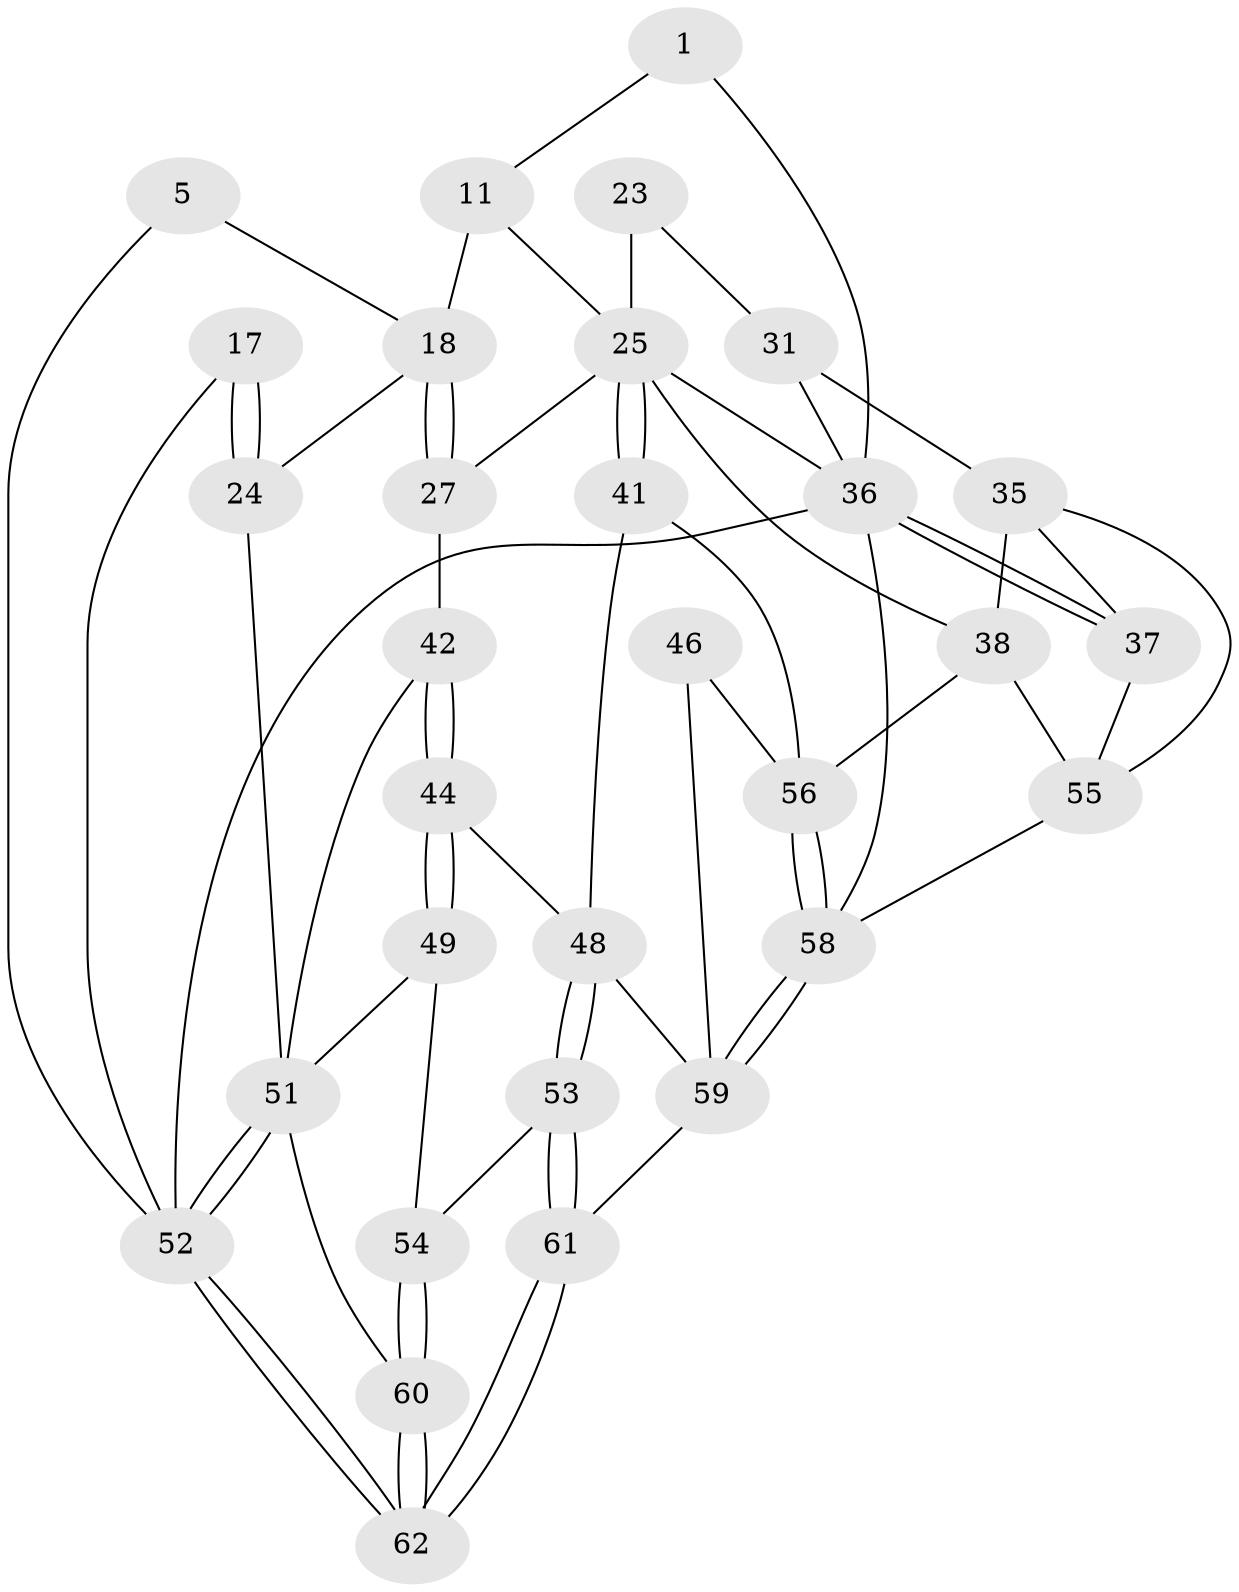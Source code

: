 // original degree distribution, {3: 0.03225806451612903, 4: 0.24193548387096775, 6: 0.20967741935483872, 5: 0.5161290322580645}
// Generated by graph-tools (version 1.1) at 2025/01/03/09/25 05:01:04]
// undirected, 31 vertices, 68 edges
graph export_dot {
graph [start="1"]
  node [color=gray90,style=filled];
  1 [pos="+0.5020252530211895+0"];
  5 [pos="+0+0"];
  11 [pos="+0.3700489220710814+0.2512973917768162",super="+6"];
  17 [pos="+0+0.04213550737277944"];
  18 [pos="+0.3186595959706782+0.2860698360187492",super="+15+8"];
  23 [pos="+0.8077760444343359+0.27462982148686693",super="+20+13"];
  24 [pos="+0+0.5222235409002678",super="+19+16"];
  25 [pos="+0.5104438295098582+0.47457540730085773",super="+22+21+12"];
  27 [pos="+0.2920938990633093+0.3620153001909029",super="+26"];
  31 [pos="+0.9196065196193153+0.28249984107992115",super="+30"];
  35 [pos="+1+0.5791474446953141",super="+32+34"];
  36 [pos="+1+1",super="+3"];
  37 [pos="+1+0.7202082391485193"];
  38 [pos="+0.7789511558398715+0.6987455223187724",super="+33"];
  41 [pos="+0.5105717324749937+0.47568400267967875"];
  42 [pos="+0.361884954033285+0.5065420518834672",super="+28"];
  44 [pos="+0.3064966006820257+0.6757454741699173"];
  46 [pos="+0.5802951057132645+0.7835035461959674"];
  48 [pos="+0.4780801403993406+0.7938568741061492",super="+43"];
  49 [pos="+0.0969839495857623+0.681914996386735"];
  51 [pos="+0+0.8544447753940247",super="+50"];
  52 [pos="+0+1",super="+4"];
  53 [pos="+0.3627866208652444+0.9140000226178716"];
  54 [pos="+0.18928330529668697+0.8395135865443338"];
  55 [pos="+0.8498146792582401+0.806965240820092",super="+45"];
  56 [pos="+0.6392175326531653+0.7726193994200667",super="+39+40"];
  58 [pos="+0.8240285809917878+1",super="+57"];
  59 [pos="+0.5973843433843228+1",super="+47"];
  60 [pos="+0.17232822287539062+0.9697634766982871"];
  61 [pos="+0.3475353030827691+1"];
  62 [pos="+0.21423440538732255+1"];
  1 -- 36;
  1 -- 11;
  5 -- 52;
  5 -- 18;
  11 -- 18 [weight=2];
  11 -- 25;
  17 -- 24 [weight=2];
  17 -- 24;
  17 -- 52;
  18 -- 27;
  18 -- 27;
  18 -- 24 [weight=2];
  23 -- 31 [weight=2];
  23 -- 25 [weight=3];
  24 -- 51;
  25 -- 41;
  25 -- 41;
  25 -- 27;
  25 -- 36;
  25 -- 38;
  27 -- 42 [weight=2];
  31 -- 36;
  31 -- 35 [weight=2];
  35 -- 55;
  35 -- 38;
  35 -- 37;
  36 -- 37;
  36 -- 37;
  36 -- 52 [weight=2];
  36 -- 58;
  37 -- 55;
  38 -- 56;
  38 -- 55;
  41 -- 56;
  41 -- 48;
  42 -- 44;
  42 -- 44;
  42 -- 51;
  44 -- 49;
  44 -- 49;
  44 -- 48;
  46 -- 56 [weight=2];
  46 -- 59;
  48 -- 53;
  48 -- 53;
  48 -- 59;
  49 -- 54;
  49 -- 51;
  51 -- 52;
  51 -- 52;
  51 -- 60;
  52 -- 62;
  52 -- 62;
  53 -- 54;
  53 -- 61;
  53 -- 61;
  54 -- 60;
  54 -- 60;
  55 -- 58;
  56 -- 58;
  56 -- 58;
  58 -- 59;
  58 -- 59;
  59 -- 61;
  60 -- 62;
  60 -- 62;
  61 -- 62;
  61 -- 62;
}
